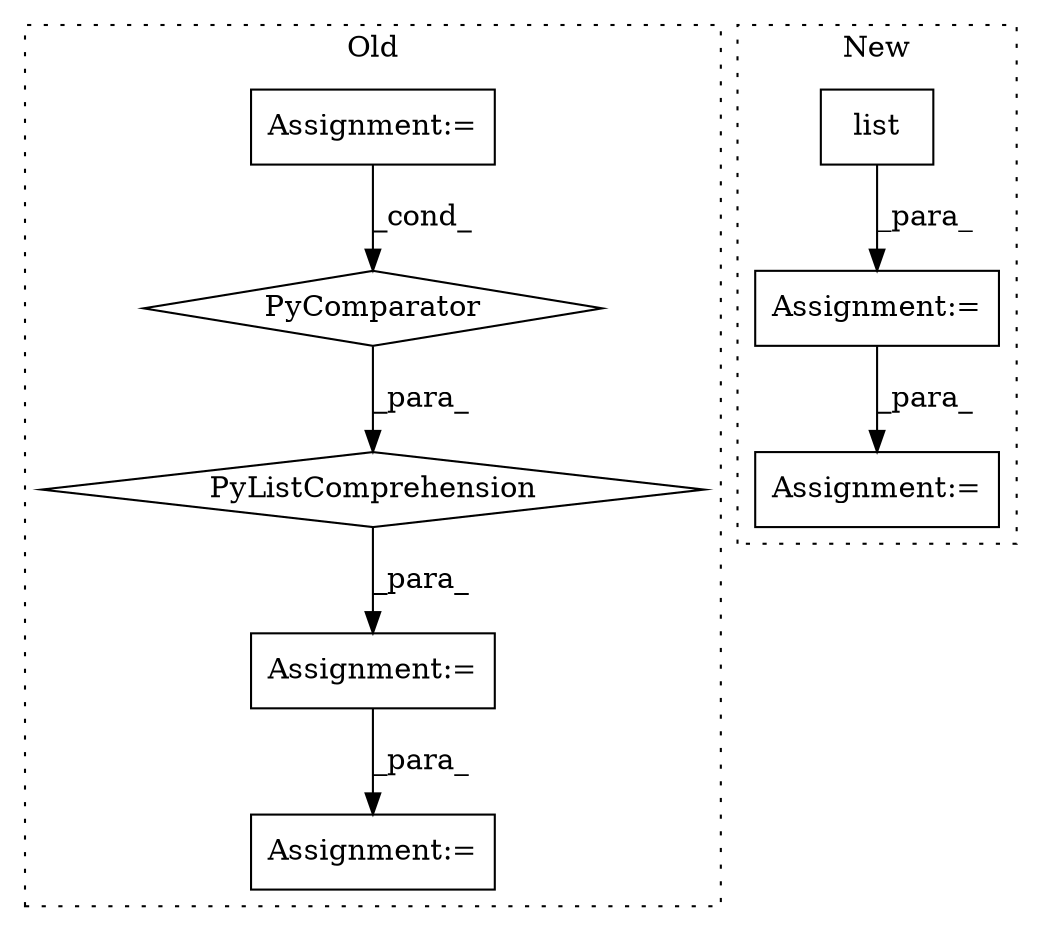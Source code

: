 digraph G {
subgraph cluster0 {
1 [label="PyListComprehension" a="109" s="16580" l="148" shape="diamond"];
3 [label="PyComparator" a="113" s="16676" l="39" shape="diamond"];
4 [label="Assignment:=" a="7" s="16676" l="39" shape="box"];
5 [label="Assignment:=" a="7" s="17018" l="34" shape="box"];
8 [label="Assignment:=" a="7" s="17070" l="1" shape="box"];
label = "Old";
style="dotted";
}
subgraph cluster1 {
2 [label="list" a="32" s="16572,16596" l="5,1" shape="box"];
6 [label="Assignment:=" a="7" s="16919" l="34" shape="box"];
7 [label="Assignment:=" a="7" s="16969" l="1" shape="box"];
label = "New";
style="dotted";
}
1 -> 5 [label="_para_"];
2 -> 6 [label="_para_"];
3 -> 1 [label="_para_"];
4 -> 3 [label="_cond_"];
5 -> 8 [label="_para_"];
6 -> 7 [label="_para_"];
}